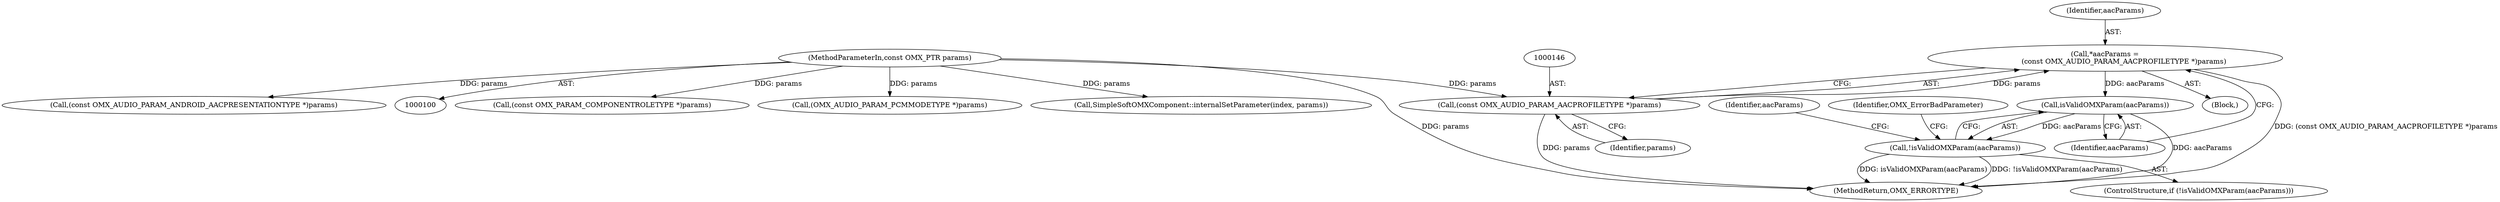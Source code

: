 digraph "0_Android_295c883fe3105b19bcd0f9e07d54c6b589fc5bff_1@pointer" {
"1000143" [label="(Call,*aacParams =\n                 (const OMX_AUDIO_PARAM_AACPROFILETYPE *)params)"];
"1000145" [label="(Call,(const OMX_AUDIO_PARAM_AACPROFILETYPE *)params)"];
"1000102" [label="(MethodParameterIn,const OMX_PTR params)"];
"1000150" [label="(Call,isValidOMXParam(aacParams))"];
"1000149" [label="(Call,!isValidOMXParam(aacParams))"];
"1000154" [label="(Identifier,OMX_ErrorBadParameter)"];
"1000150" [label="(Call,isValidOMXParam(aacParams))"];
"1000114" [label="(Call,(const OMX_PARAM_COMPONENTROLETYPE *)params)"];
"1000141" [label="(Block,)"];
"1000145" [label="(Call,(const OMX_AUDIO_PARAM_AACPROFILETYPE *)params)"];
"1000102" [label="(MethodParameterIn,const OMX_PTR params)"];
"1000147" [label="(Identifier,params)"];
"1000390" [label="(Call,(OMX_AUDIO_PARAM_PCMMODETYPE *)params)"];
"1000143" [label="(Call,*aacParams =\n                 (const OMX_AUDIO_PARAM_AACPROFILETYPE *)params)"];
"1000151" [label="(Identifier,aacParams)"];
"1000413" [label="(Call,SimpleSoftOMXComponent::internalSetParameter(index, params))"];
"1000196" [label="(Call,(const OMX_AUDIO_PARAM_ANDROID_AACPRESENTATIONTYPE *)params)"];
"1000148" [label="(ControlStructure,if (!isValidOMXParam(aacParams)))"];
"1000144" [label="(Identifier,aacParams)"];
"1000149" [label="(Call,!isValidOMXParam(aacParams))"];
"1000416" [label="(MethodReturn,OMX_ERRORTYPE)"];
"1000158" [label="(Identifier,aacParams)"];
"1000143" -> "1000141"  [label="AST: "];
"1000143" -> "1000145"  [label="CFG: "];
"1000144" -> "1000143"  [label="AST: "];
"1000145" -> "1000143"  [label="AST: "];
"1000151" -> "1000143"  [label="CFG: "];
"1000143" -> "1000416"  [label="DDG: (const OMX_AUDIO_PARAM_AACPROFILETYPE *)params"];
"1000145" -> "1000143"  [label="DDG: params"];
"1000143" -> "1000150"  [label="DDG: aacParams"];
"1000145" -> "1000147"  [label="CFG: "];
"1000146" -> "1000145"  [label="AST: "];
"1000147" -> "1000145"  [label="AST: "];
"1000145" -> "1000416"  [label="DDG: params"];
"1000102" -> "1000145"  [label="DDG: params"];
"1000102" -> "1000100"  [label="AST: "];
"1000102" -> "1000416"  [label="DDG: params"];
"1000102" -> "1000114"  [label="DDG: params"];
"1000102" -> "1000196"  [label="DDG: params"];
"1000102" -> "1000390"  [label="DDG: params"];
"1000102" -> "1000413"  [label="DDG: params"];
"1000150" -> "1000149"  [label="AST: "];
"1000150" -> "1000151"  [label="CFG: "];
"1000151" -> "1000150"  [label="AST: "];
"1000149" -> "1000150"  [label="CFG: "];
"1000150" -> "1000416"  [label="DDG: aacParams"];
"1000150" -> "1000149"  [label="DDG: aacParams"];
"1000149" -> "1000148"  [label="AST: "];
"1000154" -> "1000149"  [label="CFG: "];
"1000158" -> "1000149"  [label="CFG: "];
"1000149" -> "1000416"  [label="DDG: !isValidOMXParam(aacParams)"];
"1000149" -> "1000416"  [label="DDG: isValidOMXParam(aacParams)"];
}
